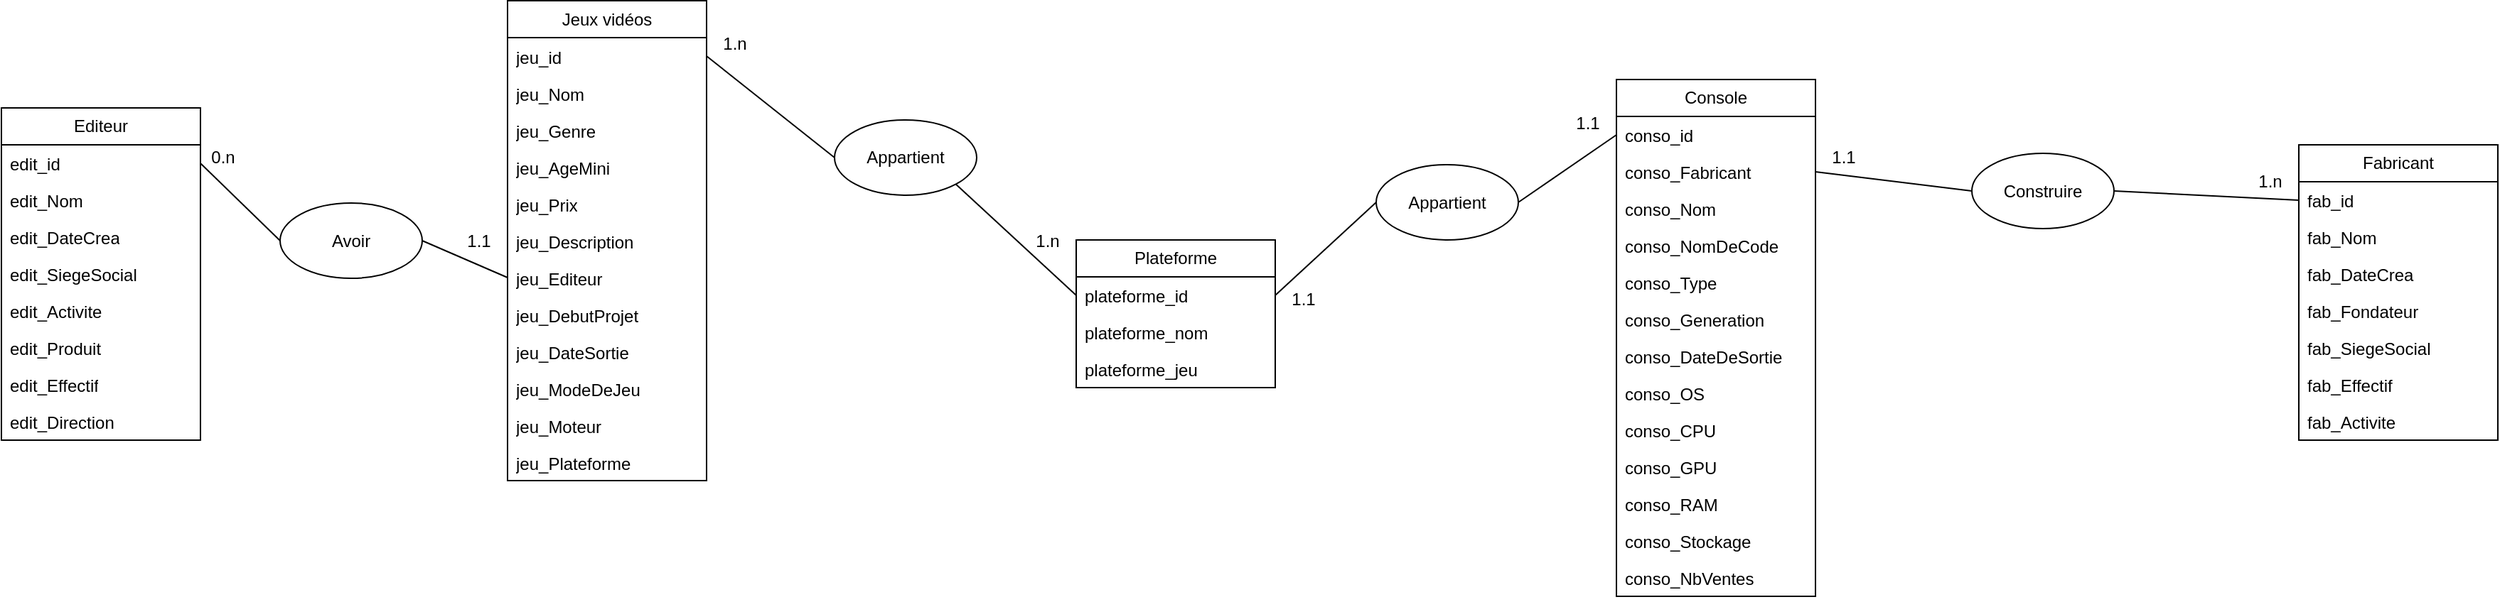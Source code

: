 <mxfile version="22.1.11" type="github">
  <diagram name="Page-1" id="lDDgJx3qJ_EV5p6jYwC4">
    <mxGraphModel dx="955" dy="475" grid="1" gridSize="10" guides="1" tooltips="1" connect="1" arrows="1" fold="1" page="1" pageScale="1" pageWidth="827" pageHeight="1169" math="0" shadow="0">
      <root>
        <mxCell id="0" />
        <mxCell id="1" parent="0" />
        <mxCell id="IIyD2LZLGvhMXELGSZBI-1" value="Jeux vidéos" style="swimlane;fontStyle=0;childLayout=stackLayout;horizontal=1;startSize=26;fillColor=none;horizontalStack=0;resizeParent=1;resizeParentMax=0;resizeLast=0;collapsible=1;marginBottom=0;whiteSpace=wrap;html=1;" vertex="1" parent="1">
          <mxGeometry x="630" y="154.5" width="140" height="338" as="geometry" />
        </mxCell>
        <mxCell id="IIyD2LZLGvhMXELGSZBI-2" value="jeu_id" style="text;strokeColor=none;fillColor=none;align=left;verticalAlign=top;spacingLeft=4;spacingRight=4;overflow=hidden;rotatable=0;points=[[0,0.5],[1,0.5]];portConstraint=eastwest;whiteSpace=wrap;html=1;" vertex="1" parent="IIyD2LZLGvhMXELGSZBI-1">
          <mxGeometry y="26" width="140" height="26" as="geometry" />
        </mxCell>
        <mxCell id="IIyD2LZLGvhMXELGSZBI-3" value="jeu_Nom" style="text;strokeColor=none;fillColor=none;align=left;verticalAlign=top;spacingLeft=4;spacingRight=4;overflow=hidden;rotatable=0;points=[[0,0.5],[1,0.5]];portConstraint=eastwest;whiteSpace=wrap;html=1;" vertex="1" parent="IIyD2LZLGvhMXELGSZBI-1">
          <mxGeometry y="52" width="140" height="26" as="geometry" />
        </mxCell>
        <mxCell id="IIyD2LZLGvhMXELGSZBI-4" value="jeu_Genre" style="text;strokeColor=none;fillColor=none;align=left;verticalAlign=top;spacingLeft=4;spacingRight=4;overflow=hidden;rotatable=0;points=[[0,0.5],[1,0.5]];portConstraint=eastwest;whiteSpace=wrap;html=1;" vertex="1" parent="IIyD2LZLGvhMXELGSZBI-1">
          <mxGeometry y="78" width="140" height="26" as="geometry" />
        </mxCell>
        <mxCell id="IIyD2LZLGvhMXELGSZBI-5" value="jeu_AgeMini" style="text;strokeColor=none;fillColor=none;align=left;verticalAlign=top;spacingLeft=4;spacingRight=4;overflow=hidden;rotatable=0;points=[[0,0.5],[1,0.5]];portConstraint=eastwest;whiteSpace=wrap;html=1;" vertex="1" parent="IIyD2LZLGvhMXELGSZBI-1">
          <mxGeometry y="104" width="140" height="26" as="geometry" />
        </mxCell>
        <mxCell id="IIyD2LZLGvhMXELGSZBI-6" value="jeu_Prix" style="text;strokeColor=none;fillColor=none;align=left;verticalAlign=top;spacingLeft=4;spacingRight=4;overflow=hidden;rotatable=0;points=[[0,0.5],[1,0.5]];portConstraint=eastwest;whiteSpace=wrap;html=1;" vertex="1" parent="IIyD2LZLGvhMXELGSZBI-1">
          <mxGeometry y="130" width="140" height="26" as="geometry" />
        </mxCell>
        <mxCell id="IIyD2LZLGvhMXELGSZBI-7" value="jeu_Description" style="text;strokeColor=none;fillColor=none;align=left;verticalAlign=top;spacingLeft=4;spacingRight=4;overflow=hidden;rotatable=0;points=[[0,0.5],[1,0.5]];portConstraint=eastwest;whiteSpace=wrap;html=1;" vertex="1" parent="IIyD2LZLGvhMXELGSZBI-1">
          <mxGeometry y="156" width="140" height="26" as="geometry" />
        </mxCell>
        <mxCell id="IIyD2LZLGvhMXELGSZBI-8" value="jeu_Editeur" style="text;strokeColor=none;fillColor=none;align=left;verticalAlign=top;spacingLeft=4;spacingRight=4;overflow=hidden;rotatable=0;points=[[0,0.5],[1,0.5]];portConstraint=eastwest;whiteSpace=wrap;html=1;" vertex="1" parent="IIyD2LZLGvhMXELGSZBI-1">
          <mxGeometry y="182" width="140" height="26" as="geometry" />
        </mxCell>
        <mxCell id="IIyD2LZLGvhMXELGSZBI-9" value="jeu_DebutProjet" style="text;strokeColor=none;fillColor=none;align=left;verticalAlign=top;spacingLeft=4;spacingRight=4;overflow=hidden;rotatable=0;points=[[0,0.5],[1,0.5]];portConstraint=eastwest;whiteSpace=wrap;html=1;" vertex="1" parent="IIyD2LZLGvhMXELGSZBI-1">
          <mxGeometry y="208" width="140" height="26" as="geometry" />
        </mxCell>
        <mxCell id="IIyD2LZLGvhMXELGSZBI-10" value="jeu_DateSortie" style="text;strokeColor=none;fillColor=none;align=left;verticalAlign=top;spacingLeft=4;spacingRight=4;overflow=hidden;rotatable=0;points=[[0,0.5],[1,0.5]];portConstraint=eastwest;whiteSpace=wrap;html=1;" vertex="1" parent="IIyD2LZLGvhMXELGSZBI-1">
          <mxGeometry y="234" width="140" height="26" as="geometry" />
        </mxCell>
        <mxCell id="IIyD2LZLGvhMXELGSZBI-11" value="jeu_ModeDeJeu" style="text;strokeColor=none;fillColor=none;align=left;verticalAlign=top;spacingLeft=4;spacingRight=4;overflow=hidden;rotatable=0;points=[[0,0.5],[1,0.5]];portConstraint=eastwest;whiteSpace=wrap;html=1;" vertex="1" parent="IIyD2LZLGvhMXELGSZBI-1">
          <mxGeometry y="260" width="140" height="26" as="geometry" />
        </mxCell>
        <mxCell id="IIyD2LZLGvhMXELGSZBI-12" value="jeu_Moteur" style="text;strokeColor=none;fillColor=none;align=left;verticalAlign=top;spacingLeft=4;spacingRight=4;overflow=hidden;rotatable=0;points=[[0,0.5],[1,0.5]];portConstraint=eastwest;whiteSpace=wrap;html=1;" vertex="1" parent="IIyD2LZLGvhMXELGSZBI-1">
          <mxGeometry y="286" width="140" height="26" as="geometry" />
        </mxCell>
        <mxCell id="IIyD2LZLGvhMXELGSZBI-13" value="jeu_Plateforme" style="text;strokeColor=none;fillColor=none;align=left;verticalAlign=top;spacingLeft=4;spacingRight=4;overflow=hidden;rotatable=0;points=[[0,0.5],[1,0.5]];portConstraint=eastwest;whiteSpace=wrap;html=1;" vertex="1" parent="IIyD2LZLGvhMXELGSZBI-1">
          <mxGeometry y="312" width="140" height="26" as="geometry" />
        </mxCell>
        <mxCell id="IIyD2LZLGvhMXELGSZBI-14" value="Console" style="swimlane;fontStyle=0;childLayout=stackLayout;horizontal=1;startSize=26;fillColor=none;horizontalStack=0;resizeParent=1;resizeParentMax=0;resizeLast=0;collapsible=1;marginBottom=0;whiteSpace=wrap;html=1;" vertex="1" parent="1">
          <mxGeometry x="1410" y="210" width="140" height="364" as="geometry" />
        </mxCell>
        <mxCell id="IIyD2LZLGvhMXELGSZBI-15" value="conso_id" style="text;strokeColor=none;fillColor=none;align=left;verticalAlign=top;spacingLeft=4;spacingRight=4;overflow=hidden;rotatable=0;points=[[0,0.5],[1,0.5]];portConstraint=eastwest;whiteSpace=wrap;html=1;" vertex="1" parent="IIyD2LZLGvhMXELGSZBI-14">
          <mxGeometry y="26" width="140" height="26" as="geometry" />
        </mxCell>
        <mxCell id="IIyD2LZLGvhMXELGSZBI-16" value="conso_Fabricant" style="text;strokeColor=none;fillColor=none;align=left;verticalAlign=top;spacingLeft=4;spacingRight=4;overflow=hidden;rotatable=0;points=[[0,0.5],[1,0.5]];portConstraint=eastwest;whiteSpace=wrap;html=1;" vertex="1" parent="IIyD2LZLGvhMXELGSZBI-14">
          <mxGeometry y="52" width="140" height="26" as="geometry" />
        </mxCell>
        <mxCell id="IIyD2LZLGvhMXELGSZBI-17" value="conso_Nom" style="text;strokeColor=none;fillColor=none;align=left;verticalAlign=top;spacingLeft=4;spacingRight=4;overflow=hidden;rotatable=0;points=[[0,0.5],[1,0.5]];portConstraint=eastwest;whiteSpace=wrap;html=1;" vertex="1" parent="IIyD2LZLGvhMXELGSZBI-14">
          <mxGeometry y="78" width="140" height="26" as="geometry" />
        </mxCell>
        <mxCell id="IIyD2LZLGvhMXELGSZBI-18" value="conso_NomDeCode" style="text;strokeColor=none;fillColor=none;align=left;verticalAlign=top;spacingLeft=4;spacingRight=4;overflow=hidden;rotatable=0;points=[[0,0.5],[1,0.5]];portConstraint=eastwest;whiteSpace=wrap;html=1;" vertex="1" parent="IIyD2LZLGvhMXELGSZBI-14">
          <mxGeometry y="104" width="140" height="26" as="geometry" />
        </mxCell>
        <mxCell id="IIyD2LZLGvhMXELGSZBI-19" value="conso_Type" style="text;strokeColor=none;fillColor=none;align=left;verticalAlign=top;spacingLeft=4;spacingRight=4;overflow=hidden;rotatable=0;points=[[0,0.5],[1,0.5]];portConstraint=eastwest;whiteSpace=wrap;html=1;" vertex="1" parent="IIyD2LZLGvhMXELGSZBI-14">
          <mxGeometry y="130" width="140" height="26" as="geometry" />
        </mxCell>
        <mxCell id="IIyD2LZLGvhMXELGSZBI-20" value="conso_Generation" style="text;strokeColor=none;fillColor=none;align=left;verticalAlign=top;spacingLeft=4;spacingRight=4;overflow=hidden;rotatable=0;points=[[0,0.5],[1,0.5]];portConstraint=eastwest;whiteSpace=wrap;html=1;" vertex="1" parent="IIyD2LZLGvhMXELGSZBI-14">
          <mxGeometry y="156" width="140" height="26" as="geometry" />
        </mxCell>
        <mxCell id="IIyD2LZLGvhMXELGSZBI-21" value="conso_DateDeSortie" style="text;strokeColor=none;fillColor=none;align=left;verticalAlign=top;spacingLeft=4;spacingRight=4;overflow=hidden;rotatable=0;points=[[0,0.5],[1,0.5]];portConstraint=eastwest;whiteSpace=wrap;html=1;" vertex="1" parent="IIyD2LZLGvhMXELGSZBI-14">
          <mxGeometry y="182" width="140" height="26" as="geometry" />
        </mxCell>
        <mxCell id="IIyD2LZLGvhMXELGSZBI-22" value="conso_OS" style="text;strokeColor=none;fillColor=none;align=left;verticalAlign=top;spacingLeft=4;spacingRight=4;overflow=hidden;rotatable=0;points=[[0,0.5],[1,0.5]];portConstraint=eastwest;whiteSpace=wrap;html=1;" vertex="1" parent="IIyD2LZLGvhMXELGSZBI-14">
          <mxGeometry y="208" width="140" height="26" as="geometry" />
        </mxCell>
        <mxCell id="IIyD2LZLGvhMXELGSZBI-23" value="conso_CPU" style="text;strokeColor=none;fillColor=none;align=left;verticalAlign=top;spacingLeft=4;spacingRight=4;overflow=hidden;rotatable=0;points=[[0,0.5],[1,0.5]];portConstraint=eastwest;whiteSpace=wrap;html=1;" vertex="1" parent="IIyD2LZLGvhMXELGSZBI-14">
          <mxGeometry y="234" width="140" height="26" as="geometry" />
        </mxCell>
        <mxCell id="IIyD2LZLGvhMXELGSZBI-24" value="conso_GPU" style="text;strokeColor=none;fillColor=none;align=left;verticalAlign=top;spacingLeft=4;spacingRight=4;overflow=hidden;rotatable=0;points=[[0,0.5],[1,0.5]];portConstraint=eastwest;whiteSpace=wrap;html=1;" vertex="1" parent="IIyD2LZLGvhMXELGSZBI-14">
          <mxGeometry y="260" width="140" height="26" as="geometry" />
        </mxCell>
        <mxCell id="IIyD2LZLGvhMXELGSZBI-25" value="conso_RAM" style="text;strokeColor=none;fillColor=none;align=left;verticalAlign=top;spacingLeft=4;spacingRight=4;overflow=hidden;rotatable=0;points=[[0,0.5],[1,0.5]];portConstraint=eastwest;whiteSpace=wrap;html=1;" vertex="1" parent="IIyD2LZLGvhMXELGSZBI-14">
          <mxGeometry y="286" width="140" height="26" as="geometry" />
        </mxCell>
        <mxCell id="IIyD2LZLGvhMXELGSZBI-26" value="conso_Stockage" style="text;strokeColor=none;fillColor=none;align=left;verticalAlign=top;spacingLeft=4;spacingRight=4;overflow=hidden;rotatable=0;points=[[0,0.5],[1,0.5]];portConstraint=eastwest;whiteSpace=wrap;html=1;" vertex="1" parent="IIyD2LZLGvhMXELGSZBI-14">
          <mxGeometry y="312" width="140" height="26" as="geometry" />
        </mxCell>
        <mxCell id="IIyD2LZLGvhMXELGSZBI-27" value="conso_NbVentes" style="text;strokeColor=none;fillColor=none;align=left;verticalAlign=top;spacingLeft=4;spacingRight=4;overflow=hidden;rotatable=0;points=[[0,0.5],[1,0.5]];portConstraint=eastwest;whiteSpace=wrap;html=1;" vertex="1" parent="IIyD2LZLGvhMXELGSZBI-14">
          <mxGeometry y="338" width="140" height="26" as="geometry" />
        </mxCell>
        <mxCell id="IIyD2LZLGvhMXELGSZBI-28" value="Fabricant" style="swimlane;fontStyle=0;childLayout=stackLayout;horizontal=1;startSize=26;fillColor=none;horizontalStack=0;resizeParent=1;resizeParentMax=0;resizeLast=0;collapsible=1;marginBottom=0;whiteSpace=wrap;html=1;" vertex="1" parent="1">
          <mxGeometry x="1890" y="256" width="140" height="208" as="geometry" />
        </mxCell>
        <mxCell id="IIyD2LZLGvhMXELGSZBI-29" value="fab_id" style="text;strokeColor=none;fillColor=none;align=left;verticalAlign=top;spacingLeft=4;spacingRight=4;overflow=hidden;rotatable=0;points=[[0,0.5],[1,0.5]];portConstraint=eastwest;whiteSpace=wrap;html=1;" vertex="1" parent="IIyD2LZLGvhMXELGSZBI-28">
          <mxGeometry y="26" width="140" height="26" as="geometry" />
        </mxCell>
        <mxCell id="IIyD2LZLGvhMXELGSZBI-30" value="fab_Nom" style="text;strokeColor=none;fillColor=none;align=left;verticalAlign=top;spacingLeft=4;spacingRight=4;overflow=hidden;rotatable=0;points=[[0,0.5],[1,0.5]];portConstraint=eastwest;whiteSpace=wrap;html=1;" vertex="1" parent="IIyD2LZLGvhMXELGSZBI-28">
          <mxGeometry y="52" width="140" height="26" as="geometry" />
        </mxCell>
        <mxCell id="IIyD2LZLGvhMXELGSZBI-31" value="fab_DateCrea" style="text;strokeColor=none;fillColor=none;align=left;verticalAlign=top;spacingLeft=4;spacingRight=4;overflow=hidden;rotatable=0;points=[[0,0.5],[1,0.5]];portConstraint=eastwest;whiteSpace=wrap;html=1;" vertex="1" parent="IIyD2LZLGvhMXELGSZBI-28">
          <mxGeometry y="78" width="140" height="26" as="geometry" />
        </mxCell>
        <mxCell id="IIyD2LZLGvhMXELGSZBI-32" value="fab_Fondateur" style="text;strokeColor=none;fillColor=none;align=left;verticalAlign=top;spacingLeft=4;spacingRight=4;overflow=hidden;rotatable=0;points=[[0,0.5],[1,0.5]];portConstraint=eastwest;whiteSpace=wrap;html=1;" vertex="1" parent="IIyD2LZLGvhMXELGSZBI-28">
          <mxGeometry y="104" width="140" height="26" as="geometry" />
        </mxCell>
        <mxCell id="IIyD2LZLGvhMXELGSZBI-33" value="fab_SiegeSocial" style="text;strokeColor=none;fillColor=none;align=left;verticalAlign=top;spacingLeft=4;spacingRight=4;overflow=hidden;rotatable=0;points=[[0,0.5],[1,0.5]];portConstraint=eastwest;whiteSpace=wrap;html=1;" vertex="1" parent="IIyD2LZLGvhMXELGSZBI-28">
          <mxGeometry y="130" width="140" height="26" as="geometry" />
        </mxCell>
        <mxCell id="IIyD2LZLGvhMXELGSZBI-34" value="fab_Effectif" style="text;strokeColor=none;fillColor=none;align=left;verticalAlign=top;spacingLeft=4;spacingRight=4;overflow=hidden;rotatable=0;points=[[0,0.5],[1,0.5]];portConstraint=eastwest;whiteSpace=wrap;html=1;" vertex="1" parent="IIyD2LZLGvhMXELGSZBI-28">
          <mxGeometry y="156" width="140" height="26" as="geometry" />
        </mxCell>
        <mxCell id="IIyD2LZLGvhMXELGSZBI-35" value="fab_Activite" style="text;strokeColor=none;fillColor=none;align=left;verticalAlign=top;spacingLeft=4;spacingRight=4;overflow=hidden;rotatable=0;points=[[0,0.5],[1,0.5]];portConstraint=eastwest;whiteSpace=wrap;html=1;" vertex="1" parent="IIyD2LZLGvhMXELGSZBI-28">
          <mxGeometry y="182" width="140" height="26" as="geometry" />
        </mxCell>
        <mxCell id="IIyD2LZLGvhMXELGSZBI-36" value="Editeur" style="swimlane;fontStyle=0;childLayout=stackLayout;horizontal=1;startSize=26;fillColor=none;horizontalStack=0;resizeParent=1;resizeParentMax=0;resizeLast=0;collapsible=1;marginBottom=0;whiteSpace=wrap;html=1;" vertex="1" parent="1">
          <mxGeometry x="274" y="230" width="140" height="234" as="geometry" />
        </mxCell>
        <mxCell id="IIyD2LZLGvhMXELGSZBI-37" value="edit_id" style="text;strokeColor=none;fillColor=none;align=left;verticalAlign=top;spacingLeft=4;spacingRight=4;overflow=hidden;rotatable=0;points=[[0,0.5],[1,0.5]];portConstraint=eastwest;whiteSpace=wrap;html=1;" vertex="1" parent="IIyD2LZLGvhMXELGSZBI-36">
          <mxGeometry y="26" width="140" height="26" as="geometry" />
        </mxCell>
        <mxCell id="IIyD2LZLGvhMXELGSZBI-38" value="edit_Nom" style="text;strokeColor=none;fillColor=none;align=left;verticalAlign=top;spacingLeft=4;spacingRight=4;overflow=hidden;rotatable=0;points=[[0,0.5],[1,0.5]];portConstraint=eastwest;whiteSpace=wrap;html=1;" vertex="1" parent="IIyD2LZLGvhMXELGSZBI-36">
          <mxGeometry y="52" width="140" height="26" as="geometry" />
        </mxCell>
        <mxCell id="IIyD2LZLGvhMXELGSZBI-39" value="edit_DateCrea" style="text;strokeColor=none;fillColor=none;align=left;verticalAlign=top;spacingLeft=4;spacingRight=4;overflow=hidden;rotatable=0;points=[[0,0.5],[1,0.5]];portConstraint=eastwest;whiteSpace=wrap;html=1;" vertex="1" parent="IIyD2LZLGvhMXELGSZBI-36">
          <mxGeometry y="78" width="140" height="26" as="geometry" />
        </mxCell>
        <mxCell id="IIyD2LZLGvhMXELGSZBI-40" value="edit_SiegeSocial" style="text;strokeColor=none;fillColor=none;align=left;verticalAlign=top;spacingLeft=4;spacingRight=4;overflow=hidden;rotatable=0;points=[[0,0.5],[1,0.5]];portConstraint=eastwest;whiteSpace=wrap;html=1;" vertex="1" parent="IIyD2LZLGvhMXELGSZBI-36">
          <mxGeometry y="104" width="140" height="26" as="geometry" />
        </mxCell>
        <mxCell id="IIyD2LZLGvhMXELGSZBI-41" value="edit_Activite" style="text;strokeColor=none;fillColor=none;align=left;verticalAlign=top;spacingLeft=4;spacingRight=4;overflow=hidden;rotatable=0;points=[[0,0.5],[1,0.5]];portConstraint=eastwest;whiteSpace=wrap;html=1;" vertex="1" parent="IIyD2LZLGvhMXELGSZBI-36">
          <mxGeometry y="130" width="140" height="26" as="geometry" />
        </mxCell>
        <mxCell id="IIyD2LZLGvhMXELGSZBI-42" value="edit_Produit" style="text;strokeColor=none;fillColor=none;align=left;verticalAlign=top;spacingLeft=4;spacingRight=4;overflow=hidden;rotatable=0;points=[[0,0.5],[1,0.5]];portConstraint=eastwest;whiteSpace=wrap;html=1;" vertex="1" parent="IIyD2LZLGvhMXELGSZBI-36">
          <mxGeometry y="156" width="140" height="26" as="geometry" />
        </mxCell>
        <mxCell id="IIyD2LZLGvhMXELGSZBI-43" value="edit_Effectif" style="text;strokeColor=none;fillColor=none;align=left;verticalAlign=top;spacingLeft=4;spacingRight=4;overflow=hidden;rotatable=0;points=[[0,0.5],[1,0.5]];portConstraint=eastwest;whiteSpace=wrap;html=1;" vertex="1" parent="IIyD2LZLGvhMXELGSZBI-36">
          <mxGeometry y="182" width="140" height="26" as="geometry" />
        </mxCell>
        <mxCell id="IIyD2LZLGvhMXELGSZBI-44" value="edit_Direction" style="text;strokeColor=none;fillColor=none;align=left;verticalAlign=top;spacingLeft=4;spacingRight=4;overflow=hidden;rotatable=0;points=[[0,0.5],[1,0.5]];portConstraint=eastwest;whiteSpace=wrap;html=1;" vertex="1" parent="IIyD2LZLGvhMXELGSZBI-36">
          <mxGeometry y="208" width="140" height="26" as="geometry" />
        </mxCell>
        <mxCell id="IIyD2LZLGvhMXELGSZBI-45" style="rounded=0;orthogonalLoop=1;jettySize=auto;html=1;entryX=0;entryY=0.5;entryDx=0;entryDy=0;exitX=1;exitY=0.5;exitDx=0;exitDy=0;endArrow=none;endFill=0;" edge="1" parent="1" source="IIyD2LZLGvhMXELGSZBI-64" target="IIyD2LZLGvhMXELGSZBI-29">
          <mxGeometry relative="1" as="geometry">
            <mxPoint x="1300" y="240" as="sourcePoint" />
          </mxGeometry>
        </mxCell>
        <mxCell id="IIyD2LZLGvhMXELGSZBI-46" style="rounded=0;orthogonalLoop=1;jettySize=auto;html=1;exitX=0;exitY=0.5;exitDx=0;exitDy=0;entryX=1;entryY=0.5;entryDx=0;entryDy=0;endArrow=none;endFill=0;" edge="1" parent="1" source="IIyD2LZLGvhMXELGSZBI-55" target="IIyD2LZLGvhMXELGSZBI-37">
          <mxGeometry relative="1" as="geometry" />
        </mxCell>
        <mxCell id="IIyD2LZLGvhMXELGSZBI-48" value="Plateforme" style="swimlane;fontStyle=0;childLayout=stackLayout;horizontal=1;startSize=26;fillColor=none;horizontalStack=0;resizeParent=1;resizeParentMax=0;resizeLast=0;collapsible=1;marginBottom=0;whiteSpace=wrap;html=1;" vertex="1" parent="1">
          <mxGeometry x="1030" y="323" width="140" height="104" as="geometry" />
        </mxCell>
        <mxCell id="IIyD2LZLGvhMXELGSZBI-49" value="plateforme_id" style="text;strokeColor=none;fillColor=none;align=left;verticalAlign=top;spacingLeft=4;spacingRight=4;overflow=hidden;rotatable=0;points=[[0,0.5],[1,0.5]];portConstraint=eastwest;whiteSpace=wrap;html=1;" vertex="1" parent="IIyD2LZLGvhMXELGSZBI-48">
          <mxGeometry y="26" width="140" height="26" as="geometry" />
        </mxCell>
        <mxCell id="IIyD2LZLGvhMXELGSZBI-50" value="plateforme_nom" style="text;strokeColor=none;fillColor=none;align=left;verticalAlign=top;spacingLeft=4;spacingRight=4;overflow=hidden;rotatable=0;points=[[0,0.5],[1,0.5]];portConstraint=eastwest;whiteSpace=wrap;html=1;" vertex="1" parent="IIyD2LZLGvhMXELGSZBI-48">
          <mxGeometry y="52" width="140" height="26" as="geometry" />
        </mxCell>
        <mxCell id="IIyD2LZLGvhMXELGSZBI-51" value="plateforme_jeu" style="text;strokeColor=none;fillColor=none;align=left;verticalAlign=top;spacingLeft=4;spacingRight=4;overflow=hidden;rotatable=0;points=[[0,0.5],[1,0.5]];portConstraint=eastwest;whiteSpace=wrap;html=1;" vertex="1" parent="IIyD2LZLGvhMXELGSZBI-48">
          <mxGeometry y="78" width="140" height="26" as="geometry" />
        </mxCell>
        <mxCell id="IIyD2LZLGvhMXELGSZBI-52" style="rounded=0;orthogonalLoop=1;jettySize=auto;html=1;entryX=0;entryY=0.5;entryDx=0;entryDy=0;exitX=1;exitY=0.5;exitDx=0;exitDy=0;endArrow=none;endFill=0;" edge="1" parent="1" source="IIyD2LZLGvhMXELGSZBI-62" target="IIyD2LZLGvhMXELGSZBI-15">
          <mxGeometry relative="1" as="geometry" />
        </mxCell>
        <mxCell id="IIyD2LZLGvhMXELGSZBI-53" style="rounded=0;orthogonalLoop=1;jettySize=auto;html=1;entryX=1;entryY=0.5;entryDx=0;entryDy=0;exitX=0;exitY=0.5;exitDx=0;exitDy=0;endArrow=none;endFill=0;" edge="1" parent="1" source="IIyD2LZLGvhMXELGSZBI-60" target="IIyD2LZLGvhMXELGSZBI-2">
          <mxGeometry relative="1" as="geometry" />
        </mxCell>
        <mxCell id="IIyD2LZLGvhMXELGSZBI-56" value="" style="rounded=0;orthogonalLoop=1;jettySize=auto;html=1;exitX=0;exitY=0.5;exitDx=0;exitDy=0;entryX=1;entryY=0.5;entryDx=0;entryDy=0;endArrow=none;endFill=0;" edge="1" parent="1" source="IIyD2LZLGvhMXELGSZBI-8" target="IIyD2LZLGvhMXELGSZBI-55">
          <mxGeometry relative="1" as="geometry">
            <mxPoint x="650" y="375" as="sourcePoint" />
            <mxPoint x="414" y="269" as="targetPoint" />
          </mxGeometry>
        </mxCell>
        <mxCell id="IIyD2LZLGvhMXELGSZBI-55" value="Avoir" style="ellipse;whiteSpace=wrap;html=1;" vertex="1" parent="1">
          <mxGeometry x="470" y="297" width="100" height="53" as="geometry" />
        </mxCell>
        <mxCell id="IIyD2LZLGvhMXELGSZBI-61" value="" style="rounded=0;orthogonalLoop=1;jettySize=auto;html=1;entryX=1;entryY=1;entryDx=0;entryDy=0;exitX=0;exitY=0.5;exitDx=0;exitDy=0;endArrow=none;endFill=0;" edge="1" parent="1" source="IIyD2LZLGvhMXELGSZBI-49" target="IIyD2LZLGvhMXELGSZBI-60">
          <mxGeometry relative="1" as="geometry">
            <mxPoint x="910" y="319" as="sourcePoint" />
            <mxPoint x="770" y="194" as="targetPoint" />
          </mxGeometry>
        </mxCell>
        <mxCell id="IIyD2LZLGvhMXELGSZBI-60" value="Appartient" style="ellipse;whiteSpace=wrap;html=1;" vertex="1" parent="1">
          <mxGeometry x="860" y="238.5" width="100" height="53" as="geometry" />
        </mxCell>
        <mxCell id="IIyD2LZLGvhMXELGSZBI-63" value="" style="rounded=0;orthogonalLoop=1;jettySize=auto;html=1;entryX=0;entryY=0.5;entryDx=0;entryDy=0;exitX=1;exitY=0.5;exitDx=0;exitDy=0;endArrow=none;endFill=0;" edge="1" parent="1" source="IIyD2LZLGvhMXELGSZBI-49" target="IIyD2LZLGvhMXELGSZBI-62">
          <mxGeometry relative="1" as="geometry">
            <mxPoint x="1050" y="319" as="sourcePoint" />
            <mxPoint x="1160" y="219" as="targetPoint" />
          </mxGeometry>
        </mxCell>
        <mxCell id="IIyD2LZLGvhMXELGSZBI-62" value="Appartient" style="ellipse;whiteSpace=wrap;html=1;" vertex="1" parent="1">
          <mxGeometry x="1241" y="270" width="100" height="53" as="geometry" />
        </mxCell>
        <mxCell id="IIyD2LZLGvhMXELGSZBI-65" value="" style="rounded=0;orthogonalLoop=1;jettySize=auto;html=1;entryX=0;entryY=0.5;entryDx=0;entryDy=0;exitX=1;exitY=0.5;exitDx=0;exitDy=0;endArrow=none;endFill=0;" edge="1" parent="1" source="IIyD2LZLGvhMXELGSZBI-16" target="IIyD2LZLGvhMXELGSZBI-64">
          <mxGeometry relative="1" as="geometry">
            <mxPoint x="1550" y="275" as="sourcePoint" />
            <mxPoint x="1890" y="295" as="targetPoint" />
          </mxGeometry>
        </mxCell>
        <mxCell id="IIyD2LZLGvhMXELGSZBI-64" value="Construire" style="ellipse;whiteSpace=wrap;html=1;" vertex="1" parent="1">
          <mxGeometry x="1660" y="262" width="100" height="53" as="geometry" />
        </mxCell>
        <mxCell id="IIyD2LZLGvhMXELGSZBI-66" value="0.n" style="text;html=1;strokeColor=none;fillColor=none;align=center;verticalAlign=middle;whiteSpace=wrap;rounded=0;" vertex="1" parent="1">
          <mxGeometry x="400" y="250" width="60" height="30" as="geometry" />
        </mxCell>
        <mxCell id="IIyD2LZLGvhMXELGSZBI-67" value="1.1" style="text;html=1;strokeColor=none;fillColor=none;align=center;verticalAlign=middle;whiteSpace=wrap;rounded=0;" vertex="1" parent="1">
          <mxGeometry x="580" y="308.5" width="60" height="30" as="geometry" />
        </mxCell>
        <mxCell id="IIyD2LZLGvhMXELGSZBI-68" value="1.n" style="text;html=1;strokeColor=none;fillColor=none;align=center;verticalAlign=middle;whiteSpace=wrap;rounded=0;" vertex="1" parent="1">
          <mxGeometry x="760" y="170" width="60" height="30" as="geometry" />
        </mxCell>
        <mxCell id="IIyD2LZLGvhMXELGSZBI-69" value="1.n" style="text;html=1;strokeColor=none;fillColor=none;align=center;verticalAlign=middle;whiteSpace=wrap;rounded=0;" vertex="1" parent="1">
          <mxGeometry x="980" y="308.5" width="60" height="30" as="geometry" />
        </mxCell>
        <mxCell id="IIyD2LZLGvhMXELGSZBI-71" value="1.1" style="text;html=1;strokeColor=none;fillColor=none;align=center;verticalAlign=middle;whiteSpace=wrap;rounded=0;" vertex="1" parent="1">
          <mxGeometry x="1160" y="350" width="60" height="30" as="geometry" />
        </mxCell>
        <mxCell id="IIyD2LZLGvhMXELGSZBI-72" value="1.1" style="text;html=1;strokeColor=none;fillColor=none;align=center;verticalAlign=middle;whiteSpace=wrap;rounded=0;" vertex="1" parent="1">
          <mxGeometry x="1360" y="226" width="60" height="30" as="geometry" />
        </mxCell>
        <mxCell id="IIyD2LZLGvhMXELGSZBI-73" value="1.1" style="text;html=1;strokeColor=none;fillColor=none;align=center;verticalAlign=middle;whiteSpace=wrap;rounded=0;" vertex="1" parent="1">
          <mxGeometry x="1540" y="250" width="60" height="30" as="geometry" />
        </mxCell>
        <mxCell id="IIyD2LZLGvhMXELGSZBI-74" value="1.n" style="text;html=1;strokeColor=none;fillColor=none;align=center;verticalAlign=middle;whiteSpace=wrap;rounded=0;" vertex="1" parent="1">
          <mxGeometry x="1840" y="267" width="60" height="30" as="geometry" />
        </mxCell>
      </root>
    </mxGraphModel>
  </diagram>
</mxfile>
